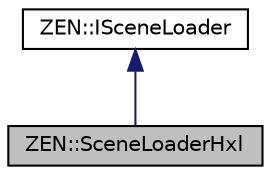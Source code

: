 digraph "ZEN::SceneLoaderHxl"
{
 // LATEX_PDF_SIZE
  edge [fontname="Helvetica",fontsize="10",labelfontname="Helvetica",labelfontsize="10"];
  node [fontname="Helvetica",fontsize="10",shape=record];
  Node1 [label="ZEN::SceneLoaderHxl",height=0.2,width=0.4,color="black", fillcolor="grey75", style="filled", fontcolor="black",tooltip=" "];
  Node2 -> Node1 [dir="back",color="midnightblue",fontsize="10",style="solid",fontname="Helvetica"];
  Node2 [label="ZEN::ISceneLoader",height=0.2,width=0.4,color="black", fillcolor="white", style="filled",URL="$classZEN_1_1ISceneLoader.html",tooltip=" "];
}
